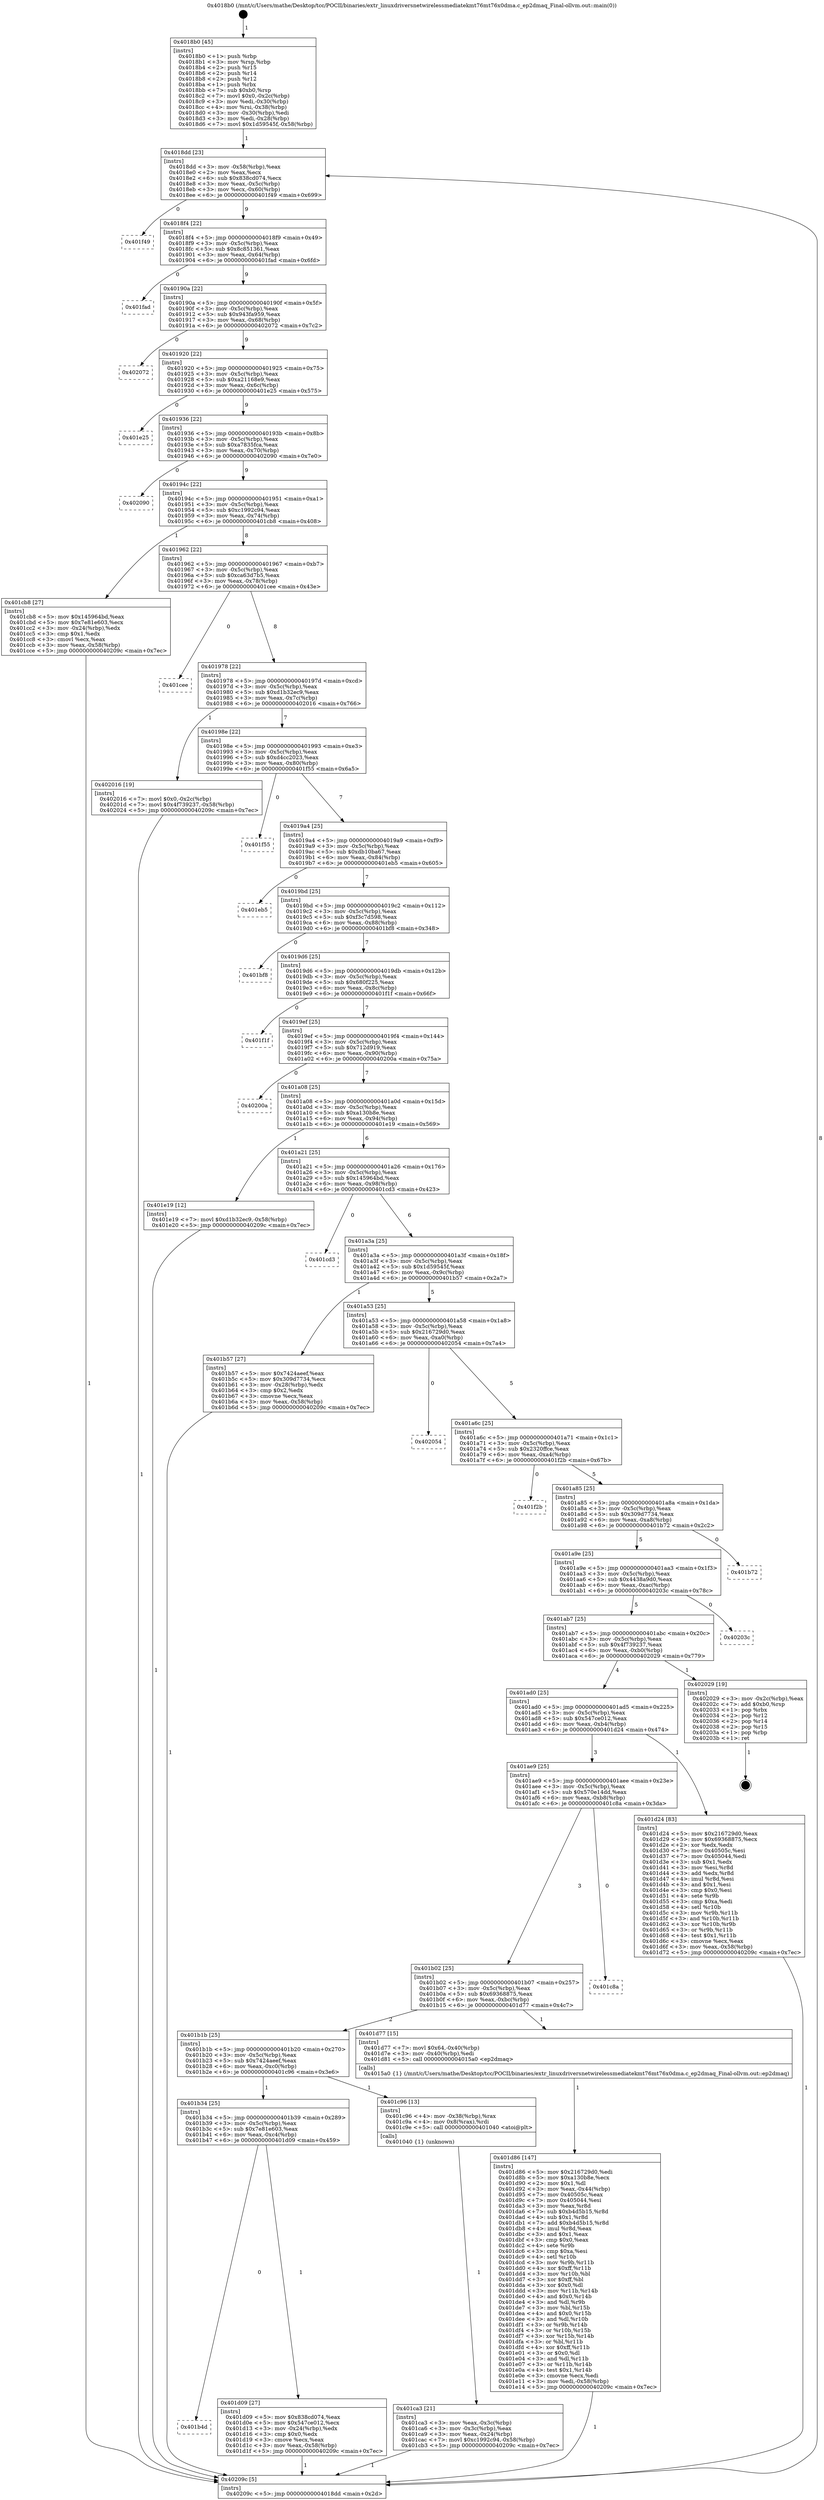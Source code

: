 digraph "0x4018b0" {
  label = "0x4018b0 (/mnt/c/Users/mathe/Desktop/tcc/POCII/binaries/extr_linuxdriversnetwirelessmediatekmt76mt76x0dma.c_ep2dmaq_Final-ollvm.out::main(0))"
  labelloc = "t"
  node[shape=record]

  Entry [label="",width=0.3,height=0.3,shape=circle,fillcolor=black,style=filled]
  "0x4018dd" [label="{
     0x4018dd [23]\l
     | [instrs]\l
     &nbsp;&nbsp;0x4018dd \<+3\>: mov -0x58(%rbp),%eax\l
     &nbsp;&nbsp;0x4018e0 \<+2\>: mov %eax,%ecx\l
     &nbsp;&nbsp;0x4018e2 \<+6\>: sub $0x838cd074,%ecx\l
     &nbsp;&nbsp;0x4018e8 \<+3\>: mov %eax,-0x5c(%rbp)\l
     &nbsp;&nbsp;0x4018eb \<+3\>: mov %ecx,-0x60(%rbp)\l
     &nbsp;&nbsp;0x4018ee \<+6\>: je 0000000000401f49 \<main+0x699\>\l
  }"]
  "0x401f49" [label="{
     0x401f49\l
  }", style=dashed]
  "0x4018f4" [label="{
     0x4018f4 [22]\l
     | [instrs]\l
     &nbsp;&nbsp;0x4018f4 \<+5\>: jmp 00000000004018f9 \<main+0x49\>\l
     &nbsp;&nbsp;0x4018f9 \<+3\>: mov -0x5c(%rbp),%eax\l
     &nbsp;&nbsp;0x4018fc \<+5\>: sub $0x8c851361,%eax\l
     &nbsp;&nbsp;0x401901 \<+3\>: mov %eax,-0x64(%rbp)\l
     &nbsp;&nbsp;0x401904 \<+6\>: je 0000000000401fad \<main+0x6fd\>\l
  }"]
  Exit [label="",width=0.3,height=0.3,shape=circle,fillcolor=black,style=filled,peripheries=2]
  "0x401fad" [label="{
     0x401fad\l
  }", style=dashed]
  "0x40190a" [label="{
     0x40190a [22]\l
     | [instrs]\l
     &nbsp;&nbsp;0x40190a \<+5\>: jmp 000000000040190f \<main+0x5f\>\l
     &nbsp;&nbsp;0x40190f \<+3\>: mov -0x5c(%rbp),%eax\l
     &nbsp;&nbsp;0x401912 \<+5\>: sub $0x943fa959,%eax\l
     &nbsp;&nbsp;0x401917 \<+3\>: mov %eax,-0x68(%rbp)\l
     &nbsp;&nbsp;0x40191a \<+6\>: je 0000000000402072 \<main+0x7c2\>\l
  }"]
  "0x401d86" [label="{
     0x401d86 [147]\l
     | [instrs]\l
     &nbsp;&nbsp;0x401d86 \<+5\>: mov $0x216729d0,%edi\l
     &nbsp;&nbsp;0x401d8b \<+5\>: mov $0xa130b8e,%ecx\l
     &nbsp;&nbsp;0x401d90 \<+2\>: mov $0x1,%dl\l
     &nbsp;&nbsp;0x401d92 \<+3\>: mov %eax,-0x44(%rbp)\l
     &nbsp;&nbsp;0x401d95 \<+7\>: mov 0x40505c,%eax\l
     &nbsp;&nbsp;0x401d9c \<+7\>: mov 0x405044,%esi\l
     &nbsp;&nbsp;0x401da3 \<+3\>: mov %eax,%r8d\l
     &nbsp;&nbsp;0x401da6 \<+7\>: sub $0xb4d5b15,%r8d\l
     &nbsp;&nbsp;0x401dad \<+4\>: sub $0x1,%r8d\l
     &nbsp;&nbsp;0x401db1 \<+7\>: add $0xb4d5b15,%r8d\l
     &nbsp;&nbsp;0x401db8 \<+4\>: imul %r8d,%eax\l
     &nbsp;&nbsp;0x401dbc \<+3\>: and $0x1,%eax\l
     &nbsp;&nbsp;0x401dbf \<+3\>: cmp $0x0,%eax\l
     &nbsp;&nbsp;0x401dc2 \<+4\>: sete %r9b\l
     &nbsp;&nbsp;0x401dc6 \<+3\>: cmp $0xa,%esi\l
     &nbsp;&nbsp;0x401dc9 \<+4\>: setl %r10b\l
     &nbsp;&nbsp;0x401dcd \<+3\>: mov %r9b,%r11b\l
     &nbsp;&nbsp;0x401dd0 \<+4\>: xor $0xff,%r11b\l
     &nbsp;&nbsp;0x401dd4 \<+3\>: mov %r10b,%bl\l
     &nbsp;&nbsp;0x401dd7 \<+3\>: xor $0xff,%bl\l
     &nbsp;&nbsp;0x401dda \<+3\>: xor $0x0,%dl\l
     &nbsp;&nbsp;0x401ddd \<+3\>: mov %r11b,%r14b\l
     &nbsp;&nbsp;0x401de0 \<+4\>: and $0x0,%r14b\l
     &nbsp;&nbsp;0x401de4 \<+3\>: and %dl,%r9b\l
     &nbsp;&nbsp;0x401de7 \<+3\>: mov %bl,%r15b\l
     &nbsp;&nbsp;0x401dea \<+4\>: and $0x0,%r15b\l
     &nbsp;&nbsp;0x401dee \<+3\>: and %dl,%r10b\l
     &nbsp;&nbsp;0x401df1 \<+3\>: or %r9b,%r14b\l
     &nbsp;&nbsp;0x401df4 \<+3\>: or %r10b,%r15b\l
     &nbsp;&nbsp;0x401df7 \<+3\>: xor %r15b,%r14b\l
     &nbsp;&nbsp;0x401dfa \<+3\>: or %bl,%r11b\l
     &nbsp;&nbsp;0x401dfd \<+4\>: xor $0xff,%r11b\l
     &nbsp;&nbsp;0x401e01 \<+3\>: or $0x0,%dl\l
     &nbsp;&nbsp;0x401e04 \<+3\>: and %dl,%r11b\l
     &nbsp;&nbsp;0x401e07 \<+3\>: or %r11b,%r14b\l
     &nbsp;&nbsp;0x401e0a \<+4\>: test $0x1,%r14b\l
     &nbsp;&nbsp;0x401e0e \<+3\>: cmovne %ecx,%edi\l
     &nbsp;&nbsp;0x401e11 \<+3\>: mov %edi,-0x58(%rbp)\l
     &nbsp;&nbsp;0x401e14 \<+5\>: jmp 000000000040209c \<main+0x7ec\>\l
  }"]
  "0x402072" [label="{
     0x402072\l
  }", style=dashed]
  "0x401920" [label="{
     0x401920 [22]\l
     | [instrs]\l
     &nbsp;&nbsp;0x401920 \<+5\>: jmp 0000000000401925 \<main+0x75\>\l
     &nbsp;&nbsp;0x401925 \<+3\>: mov -0x5c(%rbp),%eax\l
     &nbsp;&nbsp;0x401928 \<+5\>: sub $0xa21168e9,%eax\l
     &nbsp;&nbsp;0x40192d \<+3\>: mov %eax,-0x6c(%rbp)\l
     &nbsp;&nbsp;0x401930 \<+6\>: je 0000000000401e25 \<main+0x575\>\l
  }"]
  "0x401b4d" [label="{
     0x401b4d\l
  }", style=dashed]
  "0x401e25" [label="{
     0x401e25\l
  }", style=dashed]
  "0x401936" [label="{
     0x401936 [22]\l
     | [instrs]\l
     &nbsp;&nbsp;0x401936 \<+5\>: jmp 000000000040193b \<main+0x8b\>\l
     &nbsp;&nbsp;0x40193b \<+3\>: mov -0x5c(%rbp),%eax\l
     &nbsp;&nbsp;0x40193e \<+5\>: sub $0xa7835fca,%eax\l
     &nbsp;&nbsp;0x401943 \<+3\>: mov %eax,-0x70(%rbp)\l
     &nbsp;&nbsp;0x401946 \<+6\>: je 0000000000402090 \<main+0x7e0\>\l
  }"]
  "0x401d09" [label="{
     0x401d09 [27]\l
     | [instrs]\l
     &nbsp;&nbsp;0x401d09 \<+5\>: mov $0x838cd074,%eax\l
     &nbsp;&nbsp;0x401d0e \<+5\>: mov $0x547ce012,%ecx\l
     &nbsp;&nbsp;0x401d13 \<+3\>: mov -0x24(%rbp),%edx\l
     &nbsp;&nbsp;0x401d16 \<+3\>: cmp $0x0,%edx\l
     &nbsp;&nbsp;0x401d19 \<+3\>: cmove %ecx,%eax\l
     &nbsp;&nbsp;0x401d1c \<+3\>: mov %eax,-0x58(%rbp)\l
     &nbsp;&nbsp;0x401d1f \<+5\>: jmp 000000000040209c \<main+0x7ec\>\l
  }"]
  "0x402090" [label="{
     0x402090\l
  }", style=dashed]
  "0x40194c" [label="{
     0x40194c [22]\l
     | [instrs]\l
     &nbsp;&nbsp;0x40194c \<+5\>: jmp 0000000000401951 \<main+0xa1\>\l
     &nbsp;&nbsp;0x401951 \<+3\>: mov -0x5c(%rbp),%eax\l
     &nbsp;&nbsp;0x401954 \<+5\>: sub $0xc1992c94,%eax\l
     &nbsp;&nbsp;0x401959 \<+3\>: mov %eax,-0x74(%rbp)\l
     &nbsp;&nbsp;0x40195c \<+6\>: je 0000000000401cb8 \<main+0x408\>\l
  }"]
  "0x401ca3" [label="{
     0x401ca3 [21]\l
     | [instrs]\l
     &nbsp;&nbsp;0x401ca3 \<+3\>: mov %eax,-0x3c(%rbp)\l
     &nbsp;&nbsp;0x401ca6 \<+3\>: mov -0x3c(%rbp),%eax\l
     &nbsp;&nbsp;0x401ca9 \<+3\>: mov %eax,-0x24(%rbp)\l
     &nbsp;&nbsp;0x401cac \<+7\>: movl $0xc1992c94,-0x58(%rbp)\l
     &nbsp;&nbsp;0x401cb3 \<+5\>: jmp 000000000040209c \<main+0x7ec\>\l
  }"]
  "0x401cb8" [label="{
     0x401cb8 [27]\l
     | [instrs]\l
     &nbsp;&nbsp;0x401cb8 \<+5\>: mov $0x145964bd,%eax\l
     &nbsp;&nbsp;0x401cbd \<+5\>: mov $0x7e81e603,%ecx\l
     &nbsp;&nbsp;0x401cc2 \<+3\>: mov -0x24(%rbp),%edx\l
     &nbsp;&nbsp;0x401cc5 \<+3\>: cmp $0x1,%edx\l
     &nbsp;&nbsp;0x401cc8 \<+3\>: cmovl %ecx,%eax\l
     &nbsp;&nbsp;0x401ccb \<+3\>: mov %eax,-0x58(%rbp)\l
     &nbsp;&nbsp;0x401cce \<+5\>: jmp 000000000040209c \<main+0x7ec\>\l
  }"]
  "0x401962" [label="{
     0x401962 [22]\l
     | [instrs]\l
     &nbsp;&nbsp;0x401962 \<+5\>: jmp 0000000000401967 \<main+0xb7\>\l
     &nbsp;&nbsp;0x401967 \<+3\>: mov -0x5c(%rbp),%eax\l
     &nbsp;&nbsp;0x40196a \<+5\>: sub $0xca63d7b5,%eax\l
     &nbsp;&nbsp;0x40196f \<+3\>: mov %eax,-0x78(%rbp)\l
     &nbsp;&nbsp;0x401972 \<+6\>: je 0000000000401cee \<main+0x43e\>\l
  }"]
  "0x401b34" [label="{
     0x401b34 [25]\l
     | [instrs]\l
     &nbsp;&nbsp;0x401b34 \<+5\>: jmp 0000000000401b39 \<main+0x289\>\l
     &nbsp;&nbsp;0x401b39 \<+3\>: mov -0x5c(%rbp),%eax\l
     &nbsp;&nbsp;0x401b3c \<+5\>: sub $0x7e81e603,%eax\l
     &nbsp;&nbsp;0x401b41 \<+6\>: mov %eax,-0xc4(%rbp)\l
     &nbsp;&nbsp;0x401b47 \<+6\>: je 0000000000401d09 \<main+0x459\>\l
  }"]
  "0x401cee" [label="{
     0x401cee\l
  }", style=dashed]
  "0x401978" [label="{
     0x401978 [22]\l
     | [instrs]\l
     &nbsp;&nbsp;0x401978 \<+5\>: jmp 000000000040197d \<main+0xcd\>\l
     &nbsp;&nbsp;0x40197d \<+3\>: mov -0x5c(%rbp),%eax\l
     &nbsp;&nbsp;0x401980 \<+5\>: sub $0xd1b32ec9,%eax\l
     &nbsp;&nbsp;0x401985 \<+3\>: mov %eax,-0x7c(%rbp)\l
     &nbsp;&nbsp;0x401988 \<+6\>: je 0000000000402016 \<main+0x766\>\l
  }"]
  "0x401c96" [label="{
     0x401c96 [13]\l
     | [instrs]\l
     &nbsp;&nbsp;0x401c96 \<+4\>: mov -0x38(%rbp),%rax\l
     &nbsp;&nbsp;0x401c9a \<+4\>: mov 0x8(%rax),%rdi\l
     &nbsp;&nbsp;0x401c9e \<+5\>: call 0000000000401040 \<atoi@plt\>\l
     | [calls]\l
     &nbsp;&nbsp;0x401040 \{1\} (unknown)\l
  }"]
  "0x402016" [label="{
     0x402016 [19]\l
     | [instrs]\l
     &nbsp;&nbsp;0x402016 \<+7\>: movl $0x0,-0x2c(%rbp)\l
     &nbsp;&nbsp;0x40201d \<+7\>: movl $0x4f739237,-0x58(%rbp)\l
     &nbsp;&nbsp;0x402024 \<+5\>: jmp 000000000040209c \<main+0x7ec\>\l
  }"]
  "0x40198e" [label="{
     0x40198e [22]\l
     | [instrs]\l
     &nbsp;&nbsp;0x40198e \<+5\>: jmp 0000000000401993 \<main+0xe3\>\l
     &nbsp;&nbsp;0x401993 \<+3\>: mov -0x5c(%rbp),%eax\l
     &nbsp;&nbsp;0x401996 \<+5\>: sub $0xd4cc2023,%eax\l
     &nbsp;&nbsp;0x40199b \<+3\>: mov %eax,-0x80(%rbp)\l
     &nbsp;&nbsp;0x40199e \<+6\>: je 0000000000401f55 \<main+0x6a5\>\l
  }"]
  "0x401b1b" [label="{
     0x401b1b [25]\l
     | [instrs]\l
     &nbsp;&nbsp;0x401b1b \<+5\>: jmp 0000000000401b20 \<main+0x270\>\l
     &nbsp;&nbsp;0x401b20 \<+3\>: mov -0x5c(%rbp),%eax\l
     &nbsp;&nbsp;0x401b23 \<+5\>: sub $0x7424aeef,%eax\l
     &nbsp;&nbsp;0x401b28 \<+6\>: mov %eax,-0xc0(%rbp)\l
     &nbsp;&nbsp;0x401b2e \<+6\>: je 0000000000401c96 \<main+0x3e6\>\l
  }"]
  "0x401f55" [label="{
     0x401f55\l
  }", style=dashed]
  "0x4019a4" [label="{
     0x4019a4 [25]\l
     | [instrs]\l
     &nbsp;&nbsp;0x4019a4 \<+5\>: jmp 00000000004019a9 \<main+0xf9\>\l
     &nbsp;&nbsp;0x4019a9 \<+3\>: mov -0x5c(%rbp),%eax\l
     &nbsp;&nbsp;0x4019ac \<+5\>: sub $0xdb10ba67,%eax\l
     &nbsp;&nbsp;0x4019b1 \<+6\>: mov %eax,-0x84(%rbp)\l
     &nbsp;&nbsp;0x4019b7 \<+6\>: je 0000000000401eb5 \<main+0x605\>\l
  }"]
  "0x401d77" [label="{
     0x401d77 [15]\l
     | [instrs]\l
     &nbsp;&nbsp;0x401d77 \<+7\>: movl $0x64,-0x40(%rbp)\l
     &nbsp;&nbsp;0x401d7e \<+3\>: mov -0x40(%rbp),%edi\l
     &nbsp;&nbsp;0x401d81 \<+5\>: call 00000000004015a0 \<ep2dmaq\>\l
     | [calls]\l
     &nbsp;&nbsp;0x4015a0 \{1\} (/mnt/c/Users/mathe/Desktop/tcc/POCII/binaries/extr_linuxdriversnetwirelessmediatekmt76mt76x0dma.c_ep2dmaq_Final-ollvm.out::ep2dmaq)\l
  }"]
  "0x401eb5" [label="{
     0x401eb5\l
  }", style=dashed]
  "0x4019bd" [label="{
     0x4019bd [25]\l
     | [instrs]\l
     &nbsp;&nbsp;0x4019bd \<+5\>: jmp 00000000004019c2 \<main+0x112\>\l
     &nbsp;&nbsp;0x4019c2 \<+3\>: mov -0x5c(%rbp),%eax\l
     &nbsp;&nbsp;0x4019c5 \<+5\>: sub $0xf3c7d598,%eax\l
     &nbsp;&nbsp;0x4019ca \<+6\>: mov %eax,-0x88(%rbp)\l
     &nbsp;&nbsp;0x4019d0 \<+6\>: je 0000000000401bf8 \<main+0x348\>\l
  }"]
  "0x401b02" [label="{
     0x401b02 [25]\l
     | [instrs]\l
     &nbsp;&nbsp;0x401b02 \<+5\>: jmp 0000000000401b07 \<main+0x257\>\l
     &nbsp;&nbsp;0x401b07 \<+3\>: mov -0x5c(%rbp),%eax\l
     &nbsp;&nbsp;0x401b0a \<+5\>: sub $0x69368875,%eax\l
     &nbsp;&nbsp;0x401b0f \<+6\>: mov %eax,-0xbc(%rbp)\l
     &nbsp;&nbsp;0x401b15 \<+6\>: je 0000000000401d77 \<main+0x4c7\>\l
  }"]
  "0x401bf8" [label="{
     0x401bf8\l
  }", style=dashed]
  "0x4019d6" [label="{
     0x4019d6 [25]\l
     | [instrs]\l
     &nbsp;&nbsp;0x4019d6 \<+5\>: jmp 00000000004019db \<main+0x12b\>\l
     &nbsp;&nbsp;0x4019db \<+3\>: mov -0x5c(%rbp),%eax\l
     &nbsp;&nbsp;0x4019de \<+5\>: sub $0x680f225,%eax\l
     &nbsp;&nbsp;0x4019e3 \<+6\>: mov %eax,-0x8c(%rbp)\l
     &nbsp;&nbsp;0x4019e9 \<+6\>: je 0000000000401f1f \<main+0x66f\>\l
  }"]
  "0x401c8a" [label="{
     0x401c8a\l
  }", style=dashed]
  "0x401f1f" [label="{
     0x401f1f\l
  }", style=dashed]
  "0x4019ef" [label="{
     0x4019ef [25]\l
     | [instrs]\l
     &nbsp;&nbsp;0x4019ef \<+5\>: jmp 00000000004019f4 \<main+0x144\>\l
     &nbsp;&nbsp;0x4019f4 \<+3\>: mov -0x5c(%rbp),%eax\l
     &nbsp;&nbsp;0x4019f7 \<+5\>: sub $0x712d919,%eax\l
     &nbsp;&nbsp;0x4019fc \<+6\>: mov %eax,-0x90(%rbp)\l
     &nbsp;&nbsp;0x401a02 \<+6\>: je 000000000040200a \<main+0x75a\>\l
  }"]
  "0x401ae9" [label="{
     0x401ae9 [25]\l
     | [instrs]\l
     &nbsp;&nbsp;0x401ae9 \<+5\>: jmp 0000000000401aee \<main+0x23e\>\l
     &nbsp;&nbsp;0x401aee \<+3\>: mov -0x5c(%rbp),%eax\l
     &nbsp;&nbsp;0x401af1 \<+5\>: sub $0x570e14dd,%eax\l
     &nbsp;&nbsp;0x401af6 \<+6\>: mov %eax,-0xb8(%rbp)\l
     &nbsp;&nbsp;0x401afc \<+6\>: je 0000000000401c8a \<main+0x3da\>\l
  }"]
  "0x40200a" [label="{
     0x40200a\l
  }", style=dashed]
  "0x401a08" [label="{
     0x401a08 [25]\l
     | [instrs]\l
     &nbsp;&nbsp;0x401a08 \<+5\>: jmp 0000000000401a0d \<main+0x15d\>\l
     &nbsp;&nbsp;0x401a0d \<+3\>: mov -0x5c(%rbp),%eax\l
     &nbsp;&nbsp;0x401a10 \<+5\>: sub $0xa130b8e,%eax\l
     &nbsp;&nbsp;0x401a15 \<+6\>: mov %eax,-0x94(%rbp)\l
     &nbsp;&nbsp;0x401a1b \<+6\>: je 0000000000401e19 \<main+0x569\>\l
  }"]
  "0x401d24" [label="{
     0x401d24 [83]\l
     | [instrs]\l
     &nbsp;&nbsp;0x401d24 \<+5\>: mov $0x216729d0,%eax\l
     &nbsp;&nbsp;0x401d29 \<+5\>: mov $0x69368875,%ecx\l
     &nbsp;&nbsp;0x401d2e \<+2\>: xor %edx,%edx\l
     &nbsp;&nbsp;0x401d30 \<+7\>: mov 0x40505c,%esi\l
     &nbsp;&nbsp;0x401d37 \<+7\>: mov 0x405044,%edi\l
     &nbsp;&nbsp;0x401d3e \<+3\>: sub $0x1,%edx\l
     &nbsp;&nbsp;0x401d41 \<+3\>: mov %esi,%r8d\l
     &nbsp;&nbsp;0x401d44 \<+3\>: add %edx,%r8d\l
     &nbsp;&nbsp;0x401d47 \<+4\>: imul %r8d,%esi\l
     &nbsp;&nbsp;0x401d4b \<+3\>: and $0x1,%esi\l
     &nbsp;&nbsp;0x401d4e \<+3\>: cmp $0x0,%esi\l
     &nbsp;&nbsp;0x401d51 \<+4\>: sete %r9b\l
     &nbsp;&nbsp;0x401d55 \<+3\>: cmp $0xa,%edi\l
     &nbsp;&nbsp;0x401d58 \<+4\>: setl %r10b\l
     &nbsp;&nbsp;0x401d5c \<+3\>: mov %r9b,%r11b\l
     &nbsp;&nbsp;0x401d5f \<+3\>: and %r10b,%r11b\l
     &nbsp;&nbsp;0x401d62 \<+3\>: xor %r10b,%r9b\l
     &nbsp;&nbsp;0x401d65 \<+3\>: or %r9b,%r11b\l
     &nbsp;&nbsp;0x401d68 \<+4\>: test $0x1,%r11b\l
     &nbsp;&nbsp;0x401d6c \<+3\>: cmovne %ecx,%eax\l
     &nbsp;&nbsp;0x401d6f \<+3\>: mov %eax,-0x58(%rbp)\l
     &nbsp;&nbsp;0x401d72 \<+5\>: jmp 000000000040209c \<main+0x7ec\>\l
  }"]
  "0x401e19" [label="{
     0x401e19 [12]\l
     | [instrs]\l
     &nbsp;&nbsp;0x401e19 \<+7\>: movl $0xd1b32ec9,-0x58(%rbp)\l
     &nbsp;&nbsp;0x401e20 \<+5\>: jmp 000000000040209c \<main+0x7ec\>\l
  }"]
  "0x401a21" [label="{
     0x401a21 [25]\l
     | [instrs]\l
     &nbsp;&nbsp;0x401a21 \<+5\>: jmp 0000000000401a26 \<main+0x176\>\l
     &nbsp;&nbsp;0x401a26 \<+3\>: mov -0x5c(%rbp),%eax\l
     &nbsp;&nbsp;0x401a29 \<+5\>: sub $0x145964bd,%eax\l
     &nbsp;&nbsp;0x401a2e \<+6\>: mov %eax,-0x98(%rbp)\l
     &nbsp;&nbsp;0x401a34 \<+6\>: je 0000000000401cd3 \<main+0x423\>\l
  }"]
  "0x401ad0" [label="{
     0x401ad0 [25]\l
     | [instrs]\l
     &nbsp;&nbsp;0x401ad0 \<+5\>: jmp 0000000000401ad5 \<main+0x225\>\l
     &nbsp;&nbsp;0x401ad5 \<+3\>: mov -0x5c(%rbp),%eax\l
     &nbsp;&nbsp;0x401ad8 \<+5\>: sub $0x547ce012,%eax\l
     &nbsp;&nbsp;0x401add \<+6\>: mov %eax,-0xb4(%rbp)\l
     &nbsp;&nbsp;0x401ae3 \<+6\>: je 0000000000401d24 \<main+0x474\>\l
  }"]
  "0x401cd3" [label="{
     0x401cd3\l
  }", style=dashed]
  "0x401a3a" [label="{
     0x401a3a [25]\l
     | [instrs]\l
     &nbsp;&nbsp;0x401a3a \<+5\>: jmp 0000000000401a3f \<main+0x18f\>\l
     &nbsp;&nbsp;0x401a3f \<+3\>: mov -0x5c(%rbp),%eax\l
     &nbsp;&nbsp;0x401a42 \<+5\>: sub $0x1d59545f,%eax\l
     &nbsp;&nbsp;0x401a47 \<+6\>: mov %eax,-0x9c(%rbp)\l
     &nbsp;&nbsp;0x401a4d \<+6\>: je 0000000000401b57 \<main+0x2a7\>\l
  }"]
  "0x402029" [label="{
     0x402029 [19]\l
     | [instrs]\l
     &nbsp;&nbsp;0x402029 \<+3\>: mov -0x2c(%rbp),%eax\l
     &nbsp;&nbsp;0x40202c \<+7\>: add $0xb0,%rsp\l
     &nbsp;&nbsp;0x402033 \<+1\>: pop %rbx\l
     &nbsp;&nbsp;0x402034 \<+2\>: pop %r12\l
     &nbsp;&nbsp;0x402036 \<+2\>: pop %r14\l
     &nbsp;&nbsp;0x402038 \<+2\>: pop %r15\l
     &nbsp;&nbsp;0x40203a \<+1\>: pop %rbp\l
     &nbsp;&nbsp;0x40203b \<+1\>: ret\l
  }"]
  "0x401b57" [label="{
     0x401b57 [27]\l
     | [instrs]\l
     &nbsp;&nbsp;0x401b57 \<+5\>: mov $0x7424aeef,%eax\l
     &nbsp;&nbsp;0x401b5c \<+5\>: mov $0x309d7734,%ecx\l
     &nbsp;&nbsp;0x401b61 \<+3\>: mov -0x28(%rbp),%edx\l
     &nbsp;&nbsp;0x401b64 \<+3\>: cmp $0x2,%edx\l
     &nbsp;&nbsp;0x401b67 \<+3\>: cmovne %ecx,%eax\l
     &nbsp;&nbsp;0x401b6a \<+3\>: mov %eax,-0x58(%rbp)\l
     &nbsp;&nbsp;0x401b6d \<+5\>: jmp 000000000040209c \<main+0x7ec\>\l
  }"]
  "0x401a53" [label="{
     0x401a53 [25]\l
     | [instrs]\l
     &nbsp;&nbsp;0x401a53 \<+5\>: jmp 0000000000401a58 \<main+0x1a8\>\l
     &nbsp;&nbsp;0x401a58 \<+3\>: mov -0x5c(%rbp),%eax\l
     &nbsp;&nbsp;0x401a5b \<+5\>: sub $0x216729d0,%eax\l
     &nbsp;&nbsp;0x401a60 \<+6\>: mov %eax,-0xa0(%rbp)\l
     &nbsp;&nbsp;0x401a66 \<+6\>: je 0000000000402054 \<main+0x7a4\>\l
  }"]
  "0x40209c" [label="{
     0x40209c [5]\l
     | [instrs]\l
     &nbsp;&nbsp;0x40209c \<+5\>: jmp 00000000004018dd \<main+0x2d\>\l
  }"]
  "0x4018b0" [label="{
     0x4018b0 [45]\l
     | [instrs]\l
     &nbsp;&nbsp;0x4018b0 \<+1\>: push %rbp\l
     &nbsp;&nbsp;0x4018b1 \<+3\>: mov %rsp,%rbp\l
     &nbsp;&nbsp;0x4018b4 \<+2\>: push %r15\l
     &nbsp;&nbsp;0x4018b6 \<+2\>: push %r14\l
     &nbsp;&nbsp;0x4018b8 \<+2\>: push %r12\l
     &nbsp;&nbsp;0x4018ba \<+1\>: push %rbx\l
     &nbsp;&nbsp;0x4018bb \<+7\>: sub $0xb0,%rsp\l
     &nbsp;&nbsp;0x4018c2 \<+7\>: movl $0x0,-0x2c(%rbp)\l
     &nbsp;&nbsp;0x4018c9 \<+3\>: mov %edi,-0x30(%rbp)\l
     &nbsp;&nbsp;0x4018cc \<+4\>: mov %rsi,-0x38(%rbp)\l
     &nbsp;&nbsp;0x4018d0 \<+3\>: mov -0x30(%rbp),%edi\l
     &nbsp;&nbsp;0x4018d3 \<+3\>: mov %edi,-0x28(%rbp)\l
     &nbsp;&nbsp;0x4018d6 \<+7\>: movl $0x1d59545f,-0x58(%rbp)\l
  }"]
  "0x401ab7" [label="{
     0x401ab7 [25]\l
     | [instrs]\l
     &nbsp;&nbsp;0x401ab7 \<+5\>: jmp 0000000000401abc \<main+0x20c\>\l
     &nbsp;&nbsp;0x401abc \<+3\>: mov -0x5c(%rbp),%eax\l
     &nbsp;&nbsp;0x401abf \<+5\>: sub $0x4f739237,%eax\l
     &nbsp;&nbsp;0x401ac4 \<+6\>: mov %eax,-0xb0(%rbp)\l
     &nbsp;&nbsp;0x401aca \<+6\>: je 0000000000402029 \<main+0x779\>\l
  }"]
  "0x402054" [label="{
     0x402054\l
  }", style=dashed]
  "0x401a6c" [label="{
     0x401a6c [25]\l
     | [instrs]\l
     &nbsp;&nbsp;0x401a6c \<+5\>: jmp 0000000000401a71 \<main+0x1c1\>\l
     &nbsp;&nbsp;0x401a71 \<+3\>: mov -0x5c(%rbp),%eax\l
     &nbsp;&nbsp;0x401a74 \<+5\>: sub $0x2320ffce,%eax\l
     &nbsp;&nbsp;0x401a79 \<+6\>: mov %eax,-0xa4(%rbp)\l
     &nbsp;&nbsp;0x401a7f \<+6\>: je 0000000000401f2b \<main+0x67b\>\l
  }"]
  "0x40203c" [label="{
     0x40203c\l
  }", style=dashed]
  "0x401f2b" [label="{
     0x401f2b\l
  }", style=dashed]
  "0x401a85" [label="{
     0x401a85 [25]\l
     | [instrs]\l
     &nbsp;&nbsp;0x401a85 \<+5\>: jmp 0000000000401a8a \<main+0x1da\>\l
     &nbsp;&nbsp;0x401a8a \<+3\>: mov -0x5c(%rbp),%eax\l
     &nbsp;&nbsp;0x401a8d \<+5\>: sub $0x309d7734,%eax\l
     &nbsp;&nbsp;0x401a92 \<+6\>: mov %eax,-0xa8(%rbp)\l
     &nbsp;&nbsp;0x401a98 \<+6\>: je 0000000000401b72 \<main+0x2c2\>\l
  }"]
  "0x401a9e" [label="{
     0x401a9e [25]\l
     | [instrs]\l
     &nbsp;&nbsp;0x401a9e \<+5\>: jmp 0000000000401aa3 \<main+0x1f3\>\l
     &nbsp;&nbsp;0x401aa3 \<+3\>: mov -0x5c(%rbp),%eax\l
     &nbsp;&nbsp;0x401aa6 \<+5\>: sub $0x4438a9d0,%eax\l
     &nbsp;&nbsp;0x401aab \<+6\>: mov %eax,-0xac(%rbp)\l
     &nbsp;&nbsp;0x401ab1 \<+6\>: je 000000000040203c \<main+0x78c\>\l
  }"]
  "0x401b72" [label="{
     0x401b72\l
  }", style=dashed]
  Entry -> "0x4018b0" [label=" 1"]
  "0x4018dd" -> "0x401f49" [label=" 0"]
  "0x4018dd" -> "0x4018f4" [label=" 9"]
  "0x402029" -> Exit [label=" 1"]
  "0x4018f4" -> "0x401fad" [label=" 0"]
  "0x4018f4" -> "0x40190a" [label=" 9"]
  "0x402016" -> "0x40209c" [label=" 1"]
  "0x40190a" -> "0x402072" [label=" 0"]
  "0x40190a" -> "0x401920" [label=" 9"]
  "0x401e19" -> "0x40209c" [label=" 1"]
  "0x401920" -> "0x401e25" [label=" 0"]
  "0x401920" -> "0x401936" [label=" 9"]
  "0x401d86" -> "0x40209c" [label=" 1"]
  "0x401936" -> "0x402090" [label=" 0"]
  "0x401936" -> "0x40194c" [label=" 9"]
  "0x401d77" -> "0x401d86" [label=" 1"]
  "0x40194c" -> "0x401cb8" [label=" 1"]
  "0x40194c" -> "0x401962" [label=" 8"]
  "0x401d09" -> "0x40209c" [label=" 1"]
  "0x401962" -> "0x401cee" [label=" 0"]
  "0x401962" -> "0x401978" [label=" 8"]
  "0x401b34" -> "0x401b4d" [label=" 0"]
  "0x401978" -> "0x402016" [label=" 1"]
  "0x401978" -> "0x40198e" [label=" 7"]
  "0x401b34" -> "0x401d09" [label=" 1"]
  "0x40198e" -> "0x401f55" [label=" 0"]
  "0x40198e" -> "0x4019a4" [label=" 7"]
  "0x401cb8" -> "0x40209c" [label=" 1"]
  "0x4019a4" -> "0x401eb5" [label=" 0"]
  "0x4019a4" -> "0x4019bd" [label=" 7"]
  "0x401ca3" -> "0x40209c" [label=" 1"]
  "0x4019bd" -> "0x401bf8" [label=" 0"]
  "0x4019bd" -> "0x4019d6" [label=" 7"]
  "0x401b1b" -> "0x401b34" [label=" 1"]
  "0x4019d6" -> "0x401f1f" [label=" 0"]
  "0x4019d6" -> "0x4019ef" [label=" 7"]
  "0x401b1b" -> "0x401c96" [label=" 1"]
  "0x4019ef" -> "0x40200a" [label=" 0"]
  "0x4019ef" -> "0x401a08" [label=" 7"]
  "0x401b02" -> "0x401b1b" [label=" 2"]
  "0x401a08" -> "0x401e19" [label=" 1"]
  "0x401a08" -> "0x401a21" [label=" 6"]
  "0x401b02" -> "0x401d77" [label=" 1"]
  "0x401a21" -> "0x401cd3" [label=" 0"]
  "0x401a21" -> "0x401a3a" [label=" 6"]
  "0x401ae9" -> "0x401b02" [label=" 3"]
  "0x401a3a" -> "0x401b57" [label=" 1"]
  "0x401a3a" -> "0x401a53" [label=" 5"]
  "0x401b57" -> "0x40209c" [label=" 1"]
  "0x4018b0" -> "0x4018dd" [label=" 1"]
  "0x40209c" -> "0x4018dd" [label=" 8"]
  "0x401ae9" -> "0x401c8a" [label=" 0"]
  "0x401a53" -> "0x402054" [label=" 0"]
  "0x401a53" -> "0x401a6c" [label=" 5"]
  "0x401ad0" -> "0x401ae9" [label=" 3"]
  "0x401a6c" -> "0x401f2b" [label=" 0"]
  "0x401a6c" -> "0x401a85" [label=" 5"]
  "0x401ad0" -> "0x401d24" [label=" 1"]
  "0x401a85" -> "0x401b72" [label=" 0"]
  "0x401a85" -> "0x401a9e" [label=" 5"]
  "0x401c96" -> "0x401ca3" [label=" 1"]
  "0x401a9e" -> "0x40203c" [label=" 0"]
  "0x401a9e" -> "0x401ab7" [label=" 5"]
  "0x401d24" -> "0x40209c" [label=" 1"]
  "0x401ab7" -> "0x402029" [label=" 1"]
  "0x401ab7" -> "0x401ad0" [label=" 4"]
}
